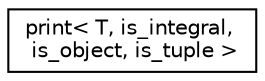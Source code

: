 digraph "Graphical Class Hierarchy"
{
  edge [fontname="Helvetica",fontsize="10",labelfontname="Helvetica",labelfontsize="10"];
  node [fontname="Helvetica",fontsize="10",shape=record];
  rankdir="LR";
  Node1 [label="print\< T, is_integral,\l is_object, is_tuple \>",height=0.2,width=0.4,color="black", fillcolor="white", style="filled",URL="$structprint.html"];
}
